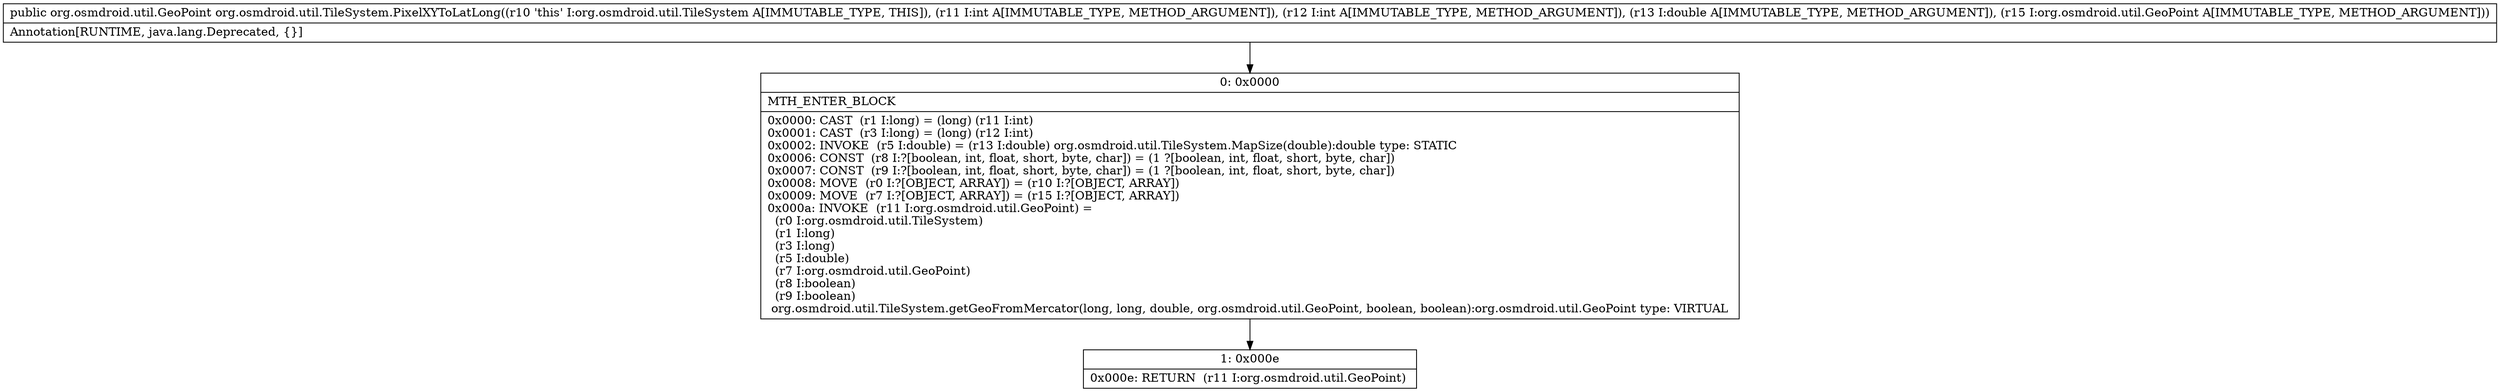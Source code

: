 digraph "CFG fororg.osmdroid.util.TileSystem.PixelXYToLatLong(IIDLorg\/osmdroid\/util\/GeoPoint;)Lorg\/osmdroid\/util\/GeoPoint;" {
Node_0 [shape=record,label="{0\:\ 0x0000|MTH_ENTER_BLOCK\l|0x0000: CAST  (r1 I:long) = (long) (r11 I:int) \l0x0001: CAST  (r3 I:long) = (long) (r12 I:int) \l0x0002: INVOKE  (r5 I:double) = (r13 I:double) org.osmdroid.util.TileSystem.MapSize(double):double type: STATIC \l0x0006: CONST  (r8 I:?[boolean, int, float, short, byte, char]) = (1 ?[boolean, int, float, short, byte, char]) \l0x0007: CONST  (r9 I:?[boolean, int, float, short, byte, char]) = (1 ?[boolean, int, float, short, byte, char]) \l0x0008: MOVE  (r0 I:?[OBJECT, ARRAY]) = (r10 I:?[OBJECT, ARRAY]) \l0x0009: MOVE  (r7 I:?[OBJECT, ARRAY]) = (r15 I:?[OBJECT, ARRAY]) \l0x000a: INVOKE  (r11 I:org.osmdroid.util.GeoPoint) = \l  (r0 I:org.osmdroid.util.TileSystem)\l  (r1 I:long)\l  (r3 I:long)\l  (r5 I:double)\l  (r7 I:org.osmdroid.util.GeoPoint)\l  (r8 I:boolean)\l  (r9 I:boolean)\l org.osmdroid.util.TileSystem.getGeoFromMercator(long, long, double, org.osmdroid.util.GeoPoint, boolean, boolean):org.osmdroid.util.GeoPoint type: VIRTUAL \l}"];
Node_1 [shape=record,label="{1\:\ 0x000e|0x000e: RETURN  (r11 I:org.osmdroid.util.GeoPoint) \l}"];
MethodNode[shape=record,label="{public org.osmdroid.util.GeoPoint org.osmdroid.util.TileSystem.PixelXYToLatLong((r10 'this' I:org.osmdroid.util.TileSystem A[IMMUTABLE_TYPE, THIS]), (r11 I:int A[IMMUTABLE_TYPE, METHOD_ARGUMENT]), (r12 I:int A[IMMUTABLE_TYPE, METHOD_ARGUMENT]), (r13 I:double A[IMMUTABLE_TYPE, METHOD_ARGUMENT]), (r15 I:org.osmdroid.util.GeoPoint A[IMMUTABLE_TYPE, METHOD_ARGUMENT]))  | Annotation[RUNTIME, java.lang.Deprecated, \{\}]\l}"];
MethodNode -> Node_0;
Node_0 -> Node_1;
}

